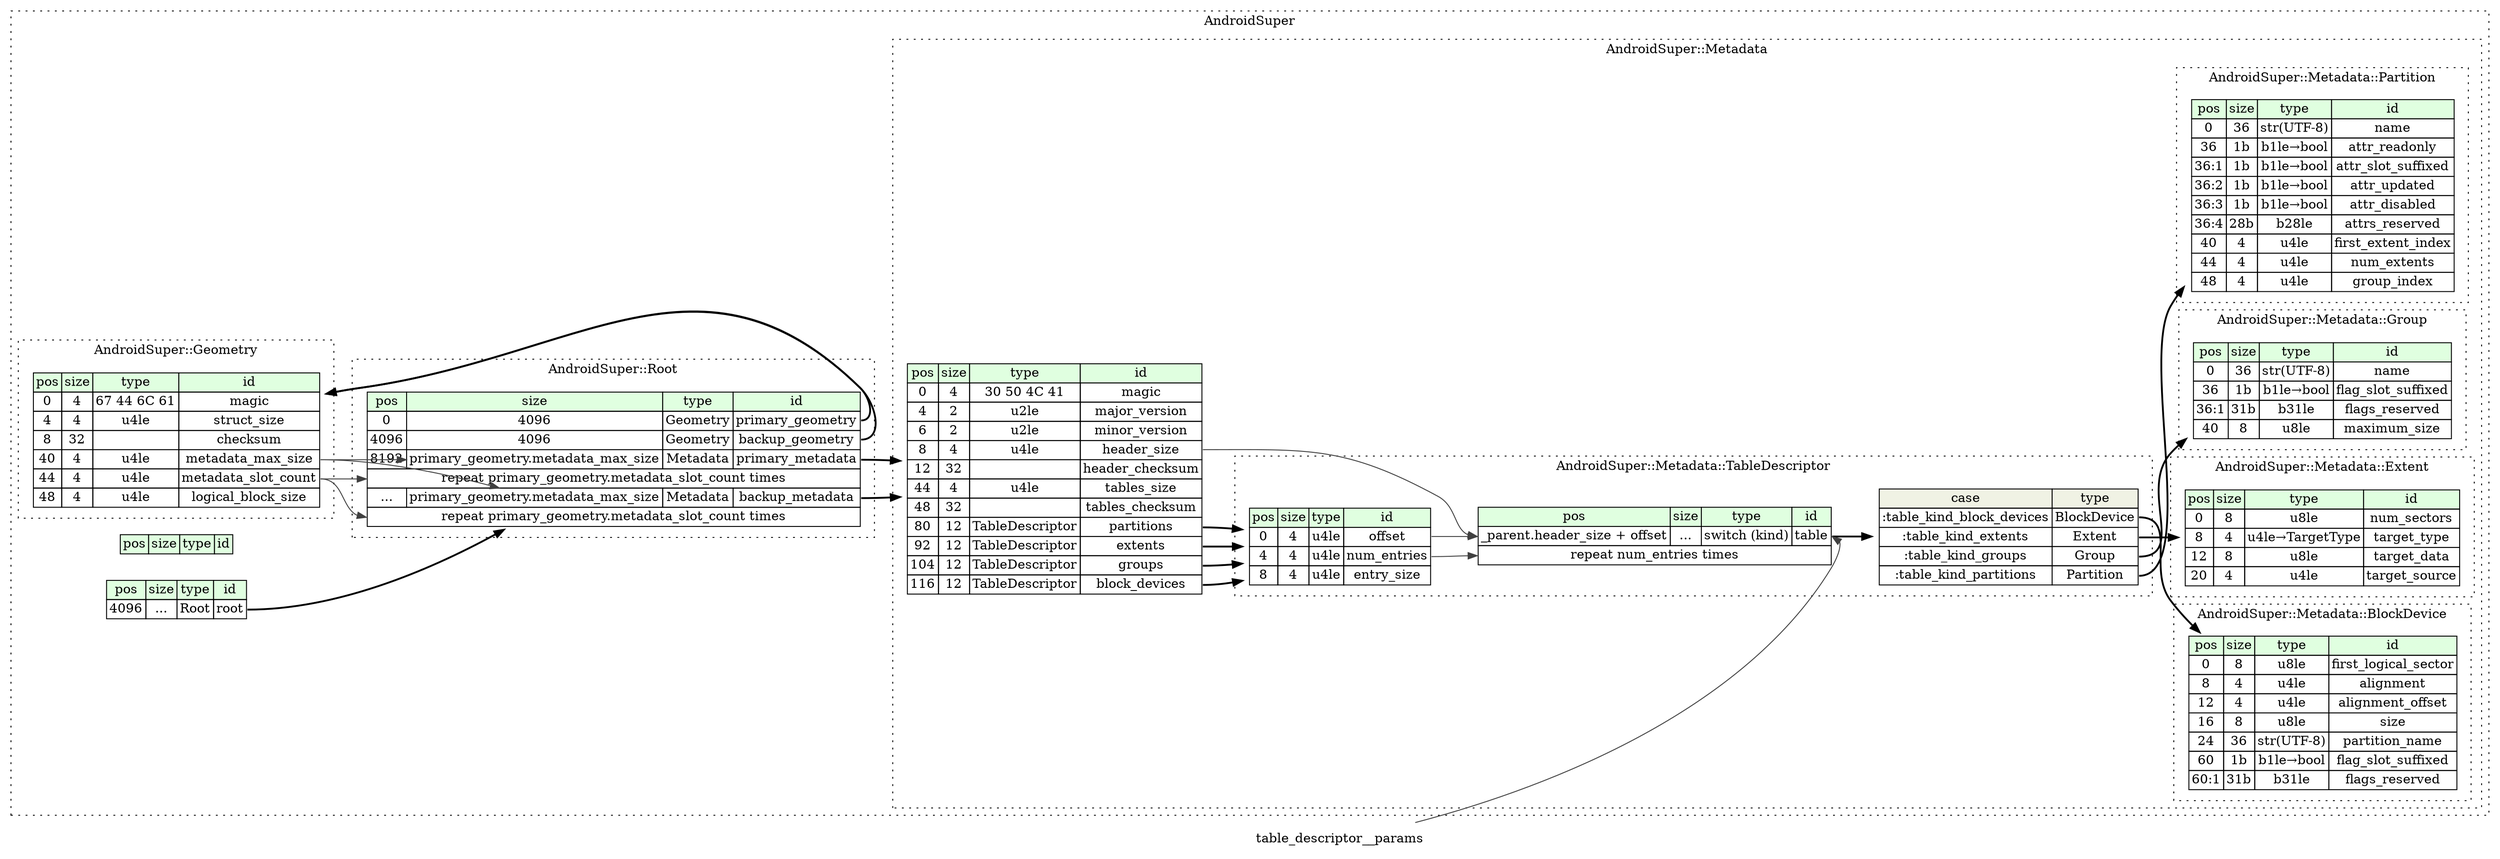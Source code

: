 digraph {
	rankdir=LR;
	node [shape=plaintext];
	subgraph cluster__android_super {
		label="AndroidSuper";
		graph[style=dotted];

		android_super__seq [label=<<TABLE BORDER="0" CELLBORDER="1" CELLSPACING="0">
			<TR><TD BGCOLOR="#E0FFE0">pos</TD><TD BGCOLOR="#E0FFE0">size</TD><TD BGCOLOR="#E0FFE0">type</TD><TD BGCOLOR="#E0FFE0">id</TD></TR>
		</TABLE>>];
		android_super__inst__root [label=<<TABLE BORDER="0" CELLBORDER="1" CELLSPACING="0">
			<TR><TD BGCOLOR="#E0FFE0">pos</TD><TD BGCOLOR="#E0FFE0">size</TD><TD BGCOLOR="#E0FFE0">type</TD><TD BGCOLOR="#E0FFE0">id</TD></TR>
			<TR><TD PORT="root_pos">4096</TD><TD PORT="root_size">...</TD><TD>Root</TD><TD PORT="root_type">root</TD></TR>
		</TABLE>>];
		subgraph cluster__geometry {
			label="AndroidSuper::Geometry";
			graph[style=dotted];

			geometry__seq [label=<<TABLE BORDER="0" CELLBORDER="1" CELLSPACING="0">
				<TR><TD BGCOLOR="#E0FFE0">pos</TD><TD BGCOLOR="#E0FFE0">size</TD><TD BGCOLOR="#E0FFE0">type</TD><TD BGCOLOR="#E0FFE0">id</TD></TR>
				<TR><TD PORT="magic_pos">0</TD><TD PORT="magic_size">4</TD><TD>67 44 6C 61</TD><TD PORT="magic_type">magic</TD></TR>
				<TR><TD PORT="struct_size_pos">4</TD><TD PORT="struct_size_size">4</TD><TD>u4le</TD><TD PORT="struct_size_type">struct_size</TD></TR>
				<TR><TD PORT="checksum_pos">8</TD><TD PORT="checksum_size">32</TD><TD></TD><TD PORT="checksum_type">checksum</TD></TR>
				<TR><TD PORT="metadata_max_size_pos">40</TD><TD PORT="metadata_max_size_size">4</TD><TD>u4le</TD><TD PORT="metadata_max_size_type">metadata_max_size</TD></TR>
				<TR><TD PORT="metadata_slot_count_pos">44</TD><TD PORT="metadata_slot_count_size">4</TD><TD>u4le</TD><TD PORT="metadata_slot_count_type">metadata_slot_count</TD></TR>
				<TR><TD PORT="logical_block_size_pos">48</TD><TD PORT="logical_block_size_size">4</TD><TD>u4le</TD><TD PORT="logical_block_size_type">logical_block_size</TD></TR>
			</TABLE>>];
		}
		subgraph cluster__metadata {
			label="AndroidSuper::Metadata";
			graph[style=dotted];

			metadata__seq [label=<<TABLE BORDER="0" CELLBORDER="1" CELLSPACING="0">
				<TR><TD BGCOLOR="#E0FFE0">pos</TD><TD BGCOLOR="#E0FFE0">size</TD><TD BGCOLOR="#E0FFE0">type</TD><TD BGCOLOR="#E0FFE0">id</TD></TR>
				<TR><TD PORT="magic_pos">0</TD><TD PORT="magic_size">4</TD><TD>30 50 4C 41</TD><TD PORT="magic_type">magic</TD></TR>
				<TR><TD PORT="major_version_pos">4</TD><TD PORT="major_version_size">2</TD><TD>u2le</TD><TD PORT="major_version_type">major_version</TD></TR>
				<TR><TD PORT="minor_version_pos">6</TD><TD PORT="minor_version_size">2</TD><TD>u2le</TD><TD PORT="minor_version_type">minor_version</TD></TR>
				<TR><TD PORT="header_size_pos">8</TD><TD PORT="header_size_size">4</TD><TD>u4le</TD><TD PORT="header_size_type">header_size</TD></TR>
				<TR><TD PORT="header_checksum_pos">12</TD><TD PORT="header_checksum_size">32</TD><TD></TD><TD PORT="header_checksum_type">header_checksum</TD></TR>
				<TR><TD PORT="tables_size_pos">44</TD><TD PORT="tables_size_size">4</TD><TD>u4le</TD><TD PORT="tables_size_type">tables_size</TD></TR>
				<TR><TD PORT="tables_checksum_pos">48</TD><TD PORT="tables_checksum_size">32</TD><TD></TD><TD PORT="tables_checksum_type">tables_checksum</TD></TR>
				<TR><TD PORT="partitions_pos">80</TD><TD PORT="partitions_size">12</TD><TD>TableDescriptor</TD><TD PORT="partitions_type">partitions</TD></TR>
				<TR><TD PORT="extents_pos">92</TD><TD PORT="extents_size">12</TD><TD>TableDescriptor</TD><TD PORT="extents_type">extents</TD></TR>
				<TR><TD PORT="groups_pos">104</TD><TD PORT="groups_size">12</TD><TD>TableDescriptor</TD><TD PORT="groups_type">groups</TD></TR>
				<TR><TD PORT="block_devices_pos">116</TD><TD PORT="block_devices_size">12</TD><TD>TableDescriptor</TD><TD PORT="block_devices_type">block_devices</TD></TR>
			</TABLE>>];
			subgraph cluster__block_device {
				label="AndroidSuper::Metadata::BlockDevice";
				graph[style=dotted];

				block_device__seq [label=<<TABLE BORDER="0" CELLBORDER="1" CELLSPACING="0">
					<TR><TD BGCOLOR="#E0FFE0">pos</TD><TD BGCOLOR="#E0FFE0">size</TD><TD BGCOLOR="#E0FFE0">type</TD><TD BGCOLOR="#E0FFE0">id</TD></TR>
					<TR><TD PORT="first_logical_sector_pos">0</TD><TD PORT="first_logical_sector_size">8</TD><TD>u8le</TD><TD PORT="first_logical_sector_type">first_logical_sector</TD></TR>
					<TR><TD PORT="alignment_pos">8</TD><TD PORT="alignment_size">4</TD><TD>u4le</TD><TD PORT="alignment_type">alignment</TD></TR>
					<TR><TD PORT="alignment_offset_pos">12</TD><TD PORT="alignment_offset_size">4</TD><TD>u4le</TD><TD PORT="alignment_offset_type">alignment_offset</TD></TR>
					<TR><TD PORT="size_pos">16</TD><TD PORT="size_size">8</TD><TD>u8le</TD><TD PORT="size_type">size</TD></TR>
					<TR><TD PORT="partition_name_pos">24</TD><TD PORT="partition_name_size">36</TD><TD>str(UTF-8)</TD><TD PORT="partition_name_type">partition_name</TD></TR>
					<TR><TD PORT="flag_slot_suffixed_pos">60</TD><TD PORT="flag_slot_suffixed_size">1b</TD><TD>b1le→bool</TD><TD PORT="flag_slot_suffixed_type">flag_slot_suffixed</TD></TR>
					<TR><TD PORT="flags_reserved_pos">60:1</TD><TD PORT="flags_reserved_size">31b</TD><TD>b31le</TD><TD PORT="flags_reserved_type">flags_reserved</TD></TR>
				</TABLE>>];
			}
			subgraph cluster__extent {
				label="AndroidSuper::Metadata::Extent";
				graph[style=dotted];

				extent__seq [label=<<TABLE BORDER="0" CELLBORDER="1" CELLSPACING="0">
					<TR><TD BGCOLOR="#E0FFE0">pos</TD><TD BGCOLOR="#E0FFE0">size</TD><TD BGCOLOR="#E0FFE0">type</TD><TD BGCOLOR="#E0FFE0">id</TD></TR>
					<TR><TD PORT="num_sectors_pos">0</TD><TD PORT="num_sectors_size">8</TD><TD>u8le</TD><TD PORT="num_sectors_type">num_sectors</TD></TR>
					<TR><TD PORT="target_type_pos">8</TD><TD PORT="target_type_size">4</TD><TD>u4le→TargetType</TD><TD PORT="target_type_type">target_type</TD></TR>
					<TR><TD PORT="target_data_pos">12</TD><TD PORT="target_data_size">8</TD><TD>u8le</TD><TD PORT="target_data_type">target_data</TD></TR>
					<TR><TD PORT="target_source_pos">20</TD><TD PORT="target_source_size">4</TD><TD>u4le</TD><TD PORT="target_source_type">target_source</TD></TR>
				</TABLE>>];
			}
			subgraph cluster__group {
				label="AndroidSuper::Metadata::Group";
				graph[style=dotted];

				group__seq [label=<<TABLE BORDER="0" CELLBORDER="1" CELLSPACING="0">
					<TR><TD BGCOLOR="#E0FFE0">pos</TD><TD BGCOLOR="#E0FFE0">size</TD><TD BGCOLOR="#E0FFE0">type</TD><TD BGCOLOR="#E0FFE0">id</TD></TR>
					<TR><TD PORT="name_pos">0</TD><TD PORT="name_size">36</TD><TD>str(UTF-8)</TD><TD PORT="name_type">name</TD></TR>
					<TR><TD PORT="flag_slot_suffixed_pos">36</TD><TD PORT="flag_slot_suffixed_size">1b</TD><TD>b1le→bool</TD><TD PORT="flag_slot_suffixed_type">flag_slot_suffixed</TD></TR>
					<TR><TD PORT="flags_reserved_pos">36:1</TD><TD PORT="flags_reserved_size">31b</TD><TD>b31le</TD><TD PORT="flags_reserved_type">flags_reserved</TD></TR>
					<TR><TD PORT="maximum_size_pos">40</TD><TD PORT="maximum_size_size">8</TD><TD>u8le</TD><TD PORT="maximum_size_type">maximum_size</TD></TR>
				</TABLE>>];
			}
			subgraph cluster__partition {
				label="AndroidSuper::Metadata::Partition";
				graph[style=dotted];

				partition__seq [label=<<TABLE BORDER="0" CELLBORDER="1" CELLSPACING="0">
					<TR><TD BGCOLOR="#E0FFE0">pos</TD><TD BGCOLOR="#E0FFE0">size</TD><TD BGCOLOR="#E0FFE0">type</TD><TD BGCOLOR="#E0FFE0">id</TD></TR>
					<TR><TD PORT="name_pos">0</TD><TD PORT="name_size">36</TD><TD>str(UTF-8)</TD><TD PORT="name_type">name</TD></TR>
					<TR><TD PORT="attr_readonly_pos">36</TD><TD PORT="attr_readonly_size">1b</TD><TD>b1le→bool</TD><TD PORT="attr_readonly_type">attr_readonly</TD></TR>
					<TR><TD PORT="attr_slot_suffixed_pos">36:1</TD><TD PORT="attr_slot_suffixed_size">1b</TD><TD>b1le→bool</TD><TD PORT="attr_slot_suffixed_type">attr_slot_suffixed</TD></TR>
					<TR><TD PORT="attr_updated_pos">36:2</TD><TD PORT="attr_updated_size">1b</TD><TD>b1le→bool</TD><TD PORT="attr_updated_type">attr_updated</TD></TR>
					<TR><TD PORT="attr_disabled_pos">36:3</TD><TD PORT="attr_disabled_size">1b</TD><TD>b1le→bool</TD><TD PORT="attr_disabled_type">attr_disabled</TD></TR>
					<TR><TD PORT="attrs_reserved_pos">36:4</TD><TD PORT="attrs_reserved_size">28b</TD><TD>b28le</TD><TD PORT="attrs_reserved_type">attrs_reserved</TD></TR>
					<TR><TD PORT="first_extent_index_pos">40</TD><TD PORT="first_extent_index_size">4</TD><TD>u4le</TD><TD PORT="first_extent_index_type">first_extent_index</TD></TR>
					<TR><TD PORT="num_extents_pos">44</TD><TD PORT="num_extents_size">4</TD><TD>u4le</TD><TD PORT="num_extents_type">num_extents</TD></TR>
					<TR><TD PORT="group_index_pos">48</TD><TD PORT="group_index_size">4</TD><TD>u4le</TD><TD PORT="group_index_type">group_index</TD></TR>
				</TABLE>>];
			}
			subgraph cluster__table_descriptor {
				label="AndroidSuper::Metadata::TableDescriptor";
				graph[style=dotted];

				table_descriptor__seq [label=<<TABLE BORDER="0" CELLBORDER="1" CELLSPACING="0">
					<TR><TD BGCOLOR="#E0FFE0">pos</TD><TD BGCOLOR="#E0FFE0">size</TD><TD BGCOLOR="#E0FFE0">type</TD><TD BGCOLOR="#E0FFE0">id</TD></TR>
					<TR><TD PORT="offset_pos">0</TD><TD PORT="offset_size">4</TD><TD>u4le</TD><TD PORT="offset_type">offset</TD></TR>
					<TR><TD PORT="num_entries_pos">4</TD><TD PORT="num_entries_size">4</TD><TD>u4le</TD><TD PORT="num_entries_type">num_entries</TD></TR>
					<TR><TD PORT="entry_size_pos">8</TD><TD PORT="entry_size_size">4</TD><TD>u4le</TD><TD PORT="entry_size_type">entry_size</TD></TR>
				</TABLE>>];
				table_descriptor__inst__table [label=<<TABLE BORDER="0" CELLBORDER="1" CELLSPACING="0">
					<TR><TD BGCOLOR="#E0FFE0">pos</TD><TD BGCOLOR="#E0FFE0">size</TD><TD BGCOLOR="#E0FFE0">type</TD><TD BGCOLOR="#E0FFE0">id</TD></TR>
					<TR><TD PORT="table_pos">_parent.header_size + offset</TD><TD PORT="table_size">...</TD><TD>switch (kind)</TD><TD PORT="table_type">table</TD></TR>
					<TR><TD COLSPAN="4" PORT="table__repeat">repeat num_entries times</TD></TR>
				</TABLE>>];
table_descriptor__inst__table_table_switch [label=<<TABLE BORDER="0" CELLBORDER="1" CELLSPACING="0">
	<TR><TD BGCOLOR="#F0F2E4">case</TD><TD BGCOLOR="#F0F2E4">type</TD></TR>
	<TR><TD>:table_kind_block_devices</TD><TD PORT="case0">BlockDevice</TD></TR>
	<TR><TD>:table_kind_extents</TD><TD PORT="case1">Extent</TD></TR>
	<TR><TD>:table_kind_groups</TD><TD PORT="case2">Group</TD></TR>
	<TR><TD>:table_kind_partitions</TD><TD PORT="case3">Partition</TD></TR>
</TABLE>>];
			}
		}
		subgraph cluster__root {
			label="AndroidSuper::Root";
			graph[style=dotted];

			root__seq [label=<<TABLE BORDER="0" CELLBORDER="1" CELLSPACING="0">
				<TR><TD BGCOLOR="#E0FFE0">pos</TD><TD BGCOLOR="#E0FFE0">size</TD><TD BGCOLOR="#E0FFE0">type</TD><TD BGCOLOR="#E0FFE0">id</TD></TR>
				<TR><TD PORT="primary_geometry_pos">0</TD><TD PORT="primary_geometry_size">4096</TD><TD>Geometry</TD><TD PORT="primary_geometry_type">primary_geometry</TD></TR>
				<TR><TD PORT="backup_geometry_pos">4096</TD><TD PORT="backup_geometry_size">4096</TD><TD>Geometry</TD><TD PORT="backup_geometry_type">backup_geometry</TD></TR>
				<TR><TD PORT="primary_metadata_pos">8192</TD><TD PORT="primary_metadata_size">primary_geometry.metadata_max_size</TD><TD>Metadata</TD><TD PORT="primary_metadata_type">primary_metadata</TD></TR>
				<TR><TD COLSPAN="4" PORT="primary_metadata__repeat">repeat primary_geometry.metadata_slot_count times</TD></TR>
				<TR><TD PORT="backup_metadata_pos">...</TD><TD PORT="backup_metadata_size">primary_geometry.metadata_max_size</TD><TD>Metadata</TD><TD PORT="backup_metadata_type">backup_metadata</TD></TR>
				<TR><TD COLSPAN="4" PORT="backup_metadata__repeat">repeat primary_geometry.metadata_slot_count times</TD></TR>
			</TABLE>>];
		}
	}
	android_super__inst__root:root_type -> root__seq [style=bold];
	metadata__seq:partitions_type -> table_descriptor__seq [style=bold];
	metadata__seq:extents_type -> table_descriptor__seq [style=bold];
	metadata__seq:groups_type -> table_descriptor__seq [style=bold];
	metadata__seq:block_devices_type -> table_descriptor__seq [style=bold];
	metadata__seq:header_size_type -> table_descriptor__inst__table:table_pos [color="#404040"];
	table_descriptor__seq:offset_type -> table_descriptor__inst__table:table_pos [color="#404040"];
	table_descriptor__inst__table:table_type -> table_descriptor__inst__table_table_switch [style=bold];
	table_descriptor__inst__table_table_switch:case0 -> block_device__seq [style=bold];
	table_descriptor__inst__table_table_switch:case1 -> extent__seq [style=bold];
	table_descriptor__inst__table_table_switch:case2 -> group__seq [style=bold];
	table_descriptor__inst__table_table_switch:case3 -> partition__seq [style=bold];
	table_descriptor__params:kind_type -> table_descriptor__inst__table:table_type [color="#404040"];
	table_descriptor__seq:num_entries_type -> table_descriptor__inst__table:table__repeat [color="#404040"];
	root__seq:primary_geometry_type -> geometry__seq [style=bold];
	root__seq:backup_geometry_type -> geometry__seq [style=bold];
	geometry__seq:metadata_max_size_type -> root__seq:primary_metadata_size [color="#404040"];
	root__seq:primary_metadata_type -> metadata__seq [style=bold];
	geometry__seq:metadata_slot_count_type -> root__seq:primary_metadata__repeat [color="#404040"];
	geometry__seq:metadata_max_size_type -> root__seq:backup_metadata_size [color="#404040"];
	root__seq:backup_metadata_type -> metadata__seq [style=bold];
	geometry__seq:metadata_slot_count_type -> root__seq:backup_metadata__repeat [color="#404040"];
}
